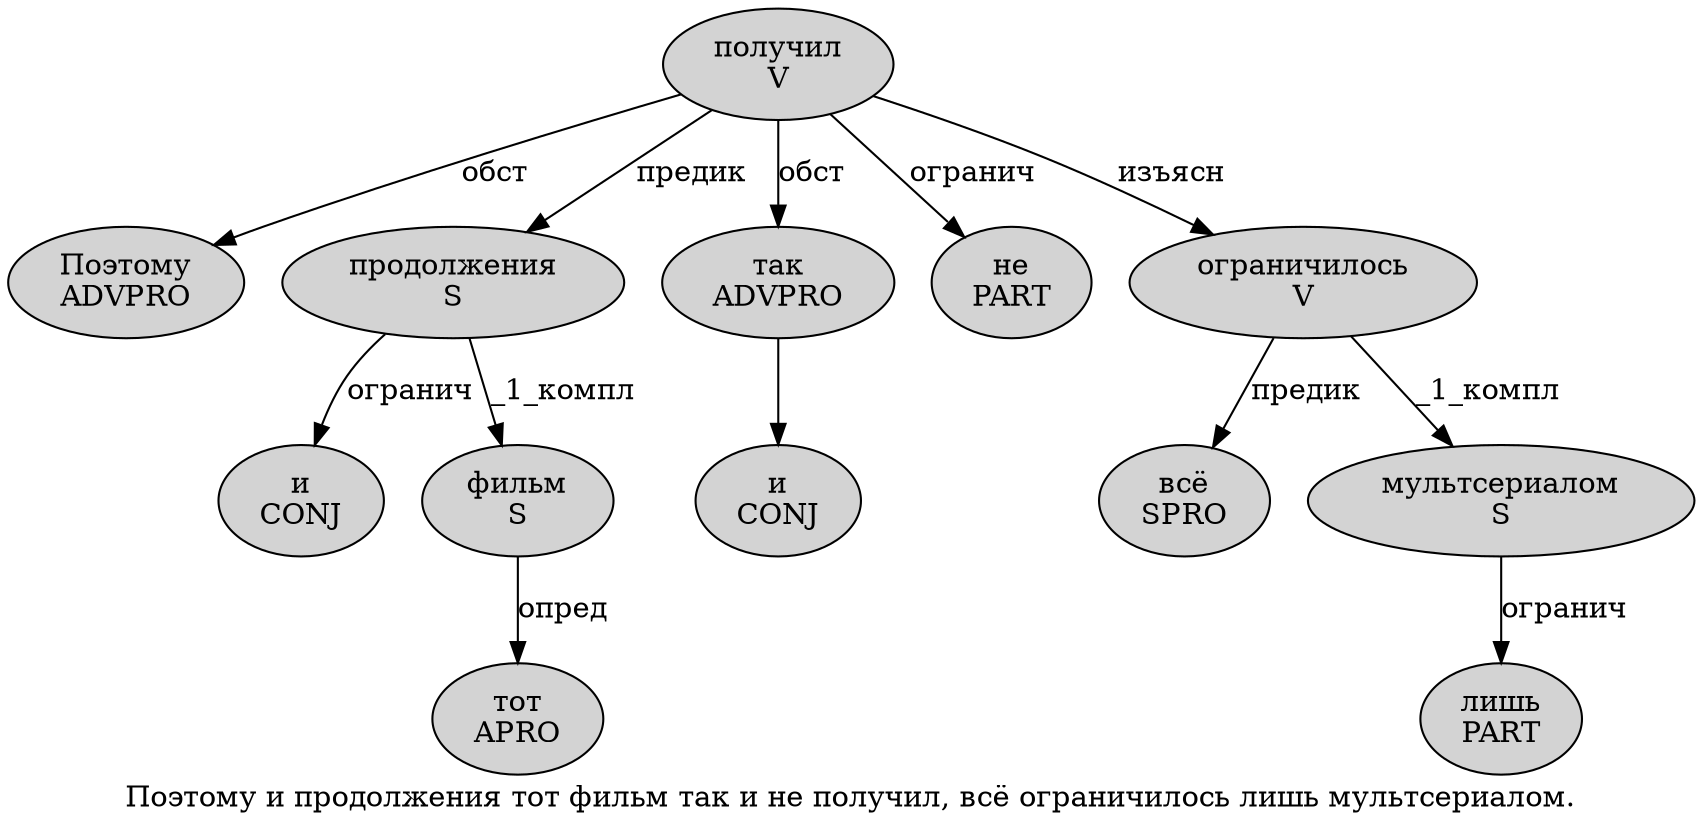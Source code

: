 digraph SENTENCE_4440 {
	graph [label="Поэтому и продолжения тот фильм так и не получил, всё ограничилось лишь мультсериалом."]
	node [style=filled]
		0 [label="Поэтому
ADVPRO" color="" fillcolor=lightgray penwidth=1 shape=ellipse]
		1 [label="и
CONJ" color="" fillcolor=lightgray penwidth=1 shape=ellipse]
		2 [label="продолжения
S" color="" fillcolor=lightgray penwidth=1 shape=ellipse]
		3 [label="тот
APRO" color="" fillcolor=lightgray penwidth=1 shape=ellipse]
		4 [label="фильм
S" color="" fillcolor=lightgray penwidth=1 shape=ellipse]
		5 [label="так
ADVPRO" color="" fillcolor=lightgray penwidth=1 shape=ellipse]
		6 [label="и
CONJ" color="" fillcolor=lightgray penwidth=1 shape=ellipse]
		7 [label="не
PART" color="" fillcolor=lightgray penwidth=1 shape=ellipse]
		8 [label="получил
V" color="" fillcolor=lightgray penwidth=1 shape=ellipse]
		10 [label="всё
SPRO" color="" fillcolor=lightgray penwidth=1 shape=ellipse]
		11 [label="ограничилось
V" color="" fillcolor=lightgray penwidth=1 shape=ellipse]
		12 [label="лишь
PART" color="" fillcolor=lightgray penwidth=1 shape=ellipse]
		13 [label="мультсериалом
S" color="" fillcolor=lightgray penwidth=1 shape=ellipse]
			11 -> 10 [label="предик"]
			11 -> 13 [label="_1_компл"]
			13 -> 12 [label="огранич"]
			4 -> 3 [label="опред"]
			8 -> 0 [label="обст"]
			8 -> 2 [label="предик"]
			8 -> 5 [label="обст"]
			8 -> 7 [label="огранич"]
			8 -> 11 [label="изъясн"]
			5 -> 6
			2 -> 1 [label="огранич"]
			2 -> 4 [label="_1_компл"]
}